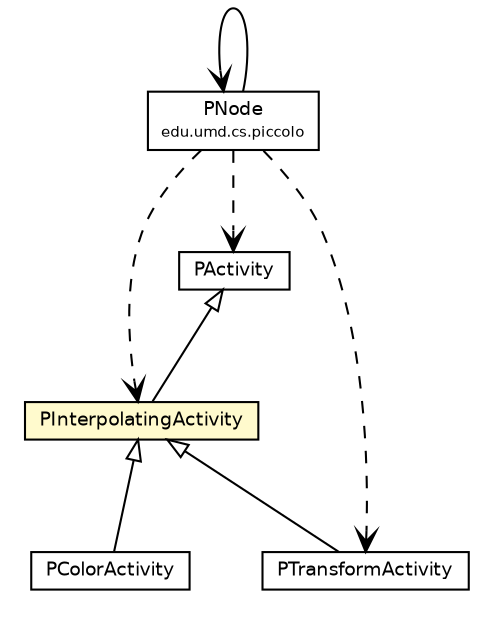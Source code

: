 #!/usr/local/bin/dot
#
# Class diagram 
# Generated by UmlGraph version 4.6 (http://www.spinellis.gr/sw/umlgraph)
#

digraph G {
	edge [fontname="Helvetica",fontsize=10,labelfontname="Helvetica",labelfontsize=10];
	node [fontname="Helvetica",fontsize=10,shape=plaintext];
	// edu.umd.cs.piccolo.PNode
	c1426 [label=<<table border="0" cellborder="1" cellspacing="0" cellpadding="2" port="p" href="../PNode.html">
		<tr><td><table border="0" cellspacing="0" cellpadding="1">
			<tr><td> PNode </td></tr>
			<tr><td><font point-size="7.0"> edu.umd.cs.piccolo </font></td></tr>
		</table></td></tr>
		</table>>, fontname="Helvetica", fontcolor="black", fontsize=9.0];
	// edu.umd.cs.piccolo.activities.PInterpolatingActivity
	c1445 [label=<<table border="0" cellborder="1" cellspacing="0" cellpadding="2" port="p" bgcolor="lemonChiffon" href="./PInterpolatingActivity.html">
		<tr><td><table border="0" cellspacing="0" cellpadding="1">
			<tr><td> PInterpolatingActivity </td></tr>
		</table></td></tr>
		</table>>, fontname="Helvetica", fontcolor="black", fontsize=9.0];
	// edu.umd.cs.piccolo.activities.PColorActivity
	c1446 [label=<<table border="0" cellborder="1" cellspacing="0" cellpadding="2" port="p" href="./PColorActivity.html">
		<tr><td><table border="0" cellspacing="0" cellpadding="1">
			<tr><td> PColorActivity </td></tr>
		</table></td></tr>
		</table>>, fontname="Helvetica", fontcolor="black", fontsize=9.0];
	// edu.umd.cs.piccolo.activities.PTransformActivity
	c1448 [label=<<table border="0" cellborder="1" cellspacing="0" cellpadding="2" port="p" href="./PTransformActivity.html">
		<tr><td><table border="0" cellspacing="0" cellpadding="1">
			<tr><td> PTransformActivity </td></tr>
		</table></td></tr>
		</table>>, fontname="Helvetica", fontcolor="black", fontsize=9.0];
	// edu.umd.cs.piccolo.activities.PActivity
	c1451 [label=<<table border="0" cellborder="1" cellspacing="0" cellpadding="2" port="p" href="./PActivity.html">
		<tr><td><table border="0" cellspacing="0" cellpadding="1">
			<tr><td> PActivity </td></tr>
		</table></td></tr>
		</table>>, fontname="Helvetica", fontcolor="black", fontsize=9.0];
	//edu.umd.cs.piccolo.activities.PInterpolatingActivity extends edu.umd.cs.piccolo.activities.PActivity
	c1451:p -> c1445:p [dir=back,arrowtail=empty];
	//edu.umd.cs.piccolo.activities.PColorActivity extends edu.umd.cs.piccolo.activities.PInterpolatingActivity
	c1445:p -> c1446:p [dir=back,arrowtail=empty];
	//edu.umd.cs.piccolo.activities.PTransformActivity extends edu.umd.cs.piccolo.activities.PInterpolatingActivity
	c1445:p -> c1448:p [dir=back,arrowtail=empty];
	// edu.umd.cs.piccolo.PNode NAVASSOC edu.umd.cs.piccolo.PNode
	c1426:p -> c1426:p [taillabel="", label="", headlabel="", fontname="Helvetica", fontcolor="black", fontsize=10.0, color="black", arrowhead=open];
	// edu.umd.cs.piccolo.PNode DEPEND edu.umd.cs.piccolo.activities.PTransformActivity
	c1426:p -> c1448:p [taillabel="", label="", headlabel="", fontname="Helvetica", fontcolor="black", fontsize=10.0, color="black", arrowhead=open, style=dashed];
	// edu.umd.cs.piccolo.PNode DEPEND edu.umd.cs.piccolo.activities.PActivity
	c1426:p -> c1451:p [taillabel="", label="", headlabel="", fontname="Helvetica", fontcolor="black", fontsize=10.0, color="black", arrowhead=open, style=dashed];
	// edu.umd.cs.piccolo.PNode DEPEND edu.umd.cs.piccolo.activities.PInterpolatingActivity
	c1426:p -> c1445:p [taillabel="", label="", headlabel="", fontname="Helvetica", fontcolor="black", fontsize=10.0, color="black", arrowhead=open, style=dashed];
}

